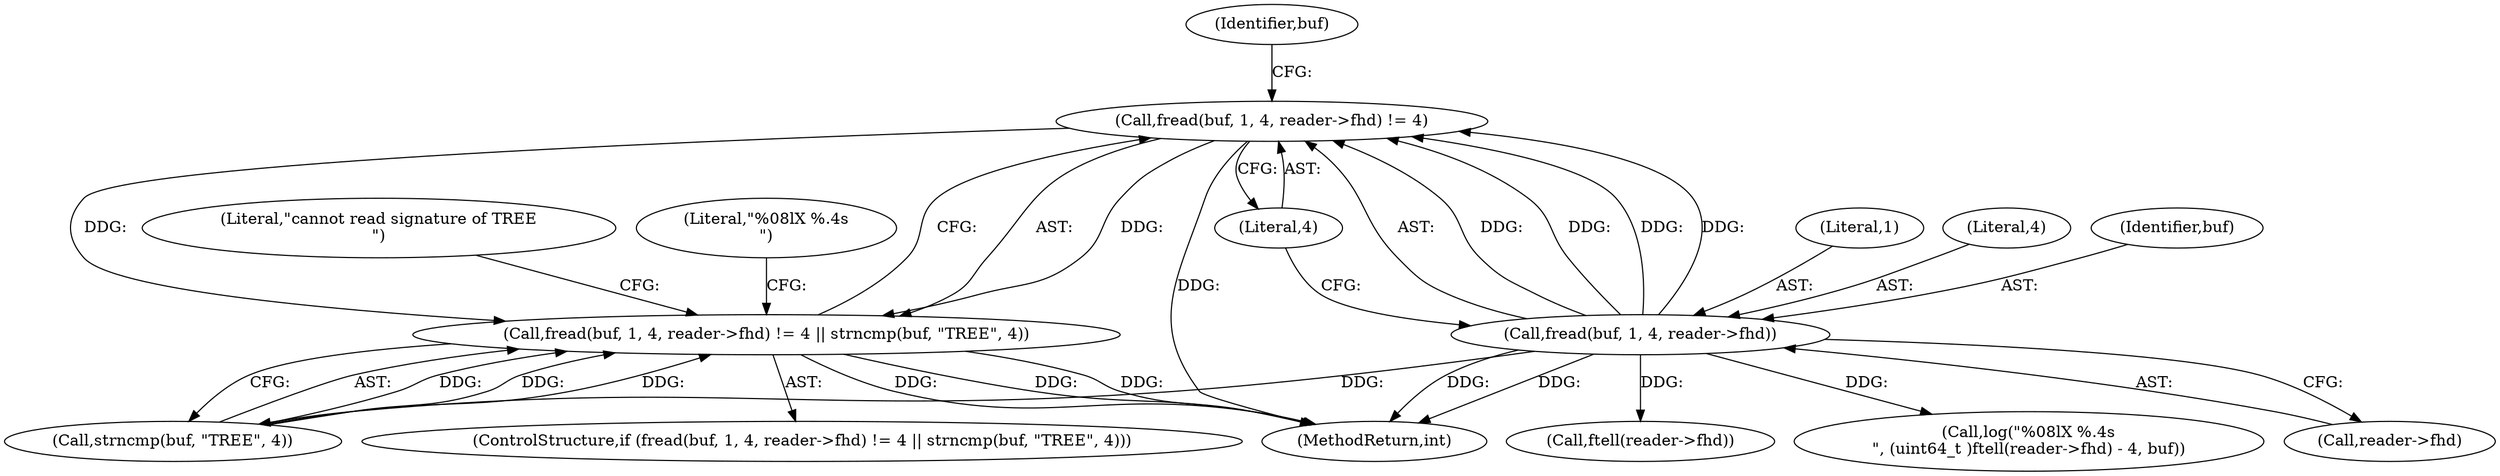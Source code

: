 digraph "0_libmysofa_d39a171e9c6a1c44dbdf43f9db6c3fbd887e38c1@API" {
"1000162" [label="(Call,fread(buf, 1, 4, reader->fhd) != 4)"];
"1000163" [label="(Call,fread(buf, 1, 4, reader->fhd))"];
"1000161" [label="(Call,fread(buf, 1, 4, reader->fhd) != 4 || strncmp(buf, \"TREE\", 4))"];
"1000161" [label="(Call,fread(buf, 1, 4, reader->fhd) != 4 || strncmp(buf, \"TREE\", 4))"];
"1000165" [label="(Literal,1)"];
"1000180" [label="(Call,log(\"%08lX %.4s\n\", (uint64_t )ftell(reader->fhd) - 4, buf))"];
"1000171" [label="(Call,strncmp(buf, \"TREE\", 4))"];
"1000177" [label="(Literal,\"cannot read signature of TREE\n\")"];
"1000172" [label="(Identifier,buf)"];
"1000166" [label="(Literal,4)"];
"1000162" [label="(Call,fread(buf, 1, 4, reader->fhd) != 4)"];
"1000160" [label="(ControlStructure,if (fread(buf, 1, 4, reader->fhd) != 4 || strncmp(buf, \"TREE\", 4)))"];
"1000167" [label="(Call,reader->fhd)"];
"1000181" [label="(Literal,\"%08lX %.4s\n\")"];
"1000163" [label="(Call,fread(buf, 1, 4, reader->fhd))"];
"1000185" [label="(Call,ftell(reader->fhd))"];
"1000775" [label="(MethodReturn,int)"];
"1000164" [label="(Identifier,buf)"];
"1000170" [label="(Literal,4)"];
"1000162" -> "1000161"  [label="AST: "];
"1000162" -> "1000170"  [label="CFG: "];
"1000163" -> "1000162"  [label="AST: "];
"1000170" -> "1000162"  [label="AST: "];
"1000172" -> "1000162"  [label="CFG: "];
"1000161" -> "1000162"  [label="CFG: "];
"1000162" -> "1000775"  [label="DDG: "];
"1000162" -> "1000161"  [label="DDG: "];
"1000162" -> "1000161"  [label="DDG: "];
"1000163" -> "1000162"  [label="DDG: "];
"1000163" -> "1000162"  [label="DDG: "];
"1000163" -> "1000162"  [label="DDG: "];
"1000163" -> "1000162"  [label="DDG: "];
"1000163" -> "1000167"  [label="CFG: "];
"1000164" -> "1000163"  [label="AST: "];
"1000165" -> "1000163"  [label="AST: "];
"1000166" -> "1000163"  [label="AST: "];
"1000167" -> "1000163"  [label="AST: "];
"1000170" -> "1000163"  [label="CFG: "];
"1000163" -> "1000775"  [label="DDG: "];
"1000163" -> "1000775"  [label="DDG: "];
"1000163" -> "1000171"  [label="DDG: "];
"1000163" -> "1000185"  [label="DDG: "];
"1000163" -> "1000180"  [label="DDG: "];
"1000161" -> "1000160"  [label="AST: "];
"1000161" -> "1000171"  [label="CFG: "];
"1000171" -> "1000161"  [label="AST: "];
"1000177" -> "1000161"  [label="CFG: "];
"1000181" -> "1000161"  [label="CFG: "];
"1000161" -> "1000775"  [label="DDG: "];
"1000161" -> "1000775"  [label="DDG: "];
"1000161" -> "1000775"  [label="DDG: "];
"1000171" -> "1000161"  [label="DDG: "];
"1000171" -> "1000161"  [label="DDG: "];
"1000171" -> "1000161"  [label="DDG: "];
}
